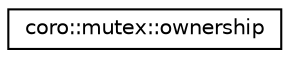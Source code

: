 digraph "Graphical Class Hierarchy"
{
 // LATEX_PDF_SIZE
  edge [fontname="Helvetica",fontsize="10",labelfontname="Helvetica",labelfontsize="10"];
  node [fontname="Helvetica",fontsize="10",shape=record];
  rankdir="LR";
  Node0 [label="coro::mutex::ownership",height=0.2,width=0.4,color="black", fillcolor="white", style="filled",URL="$classcoro_1_1mutex_1_1ownership.html",tooltip="tracks ownership"];
}
